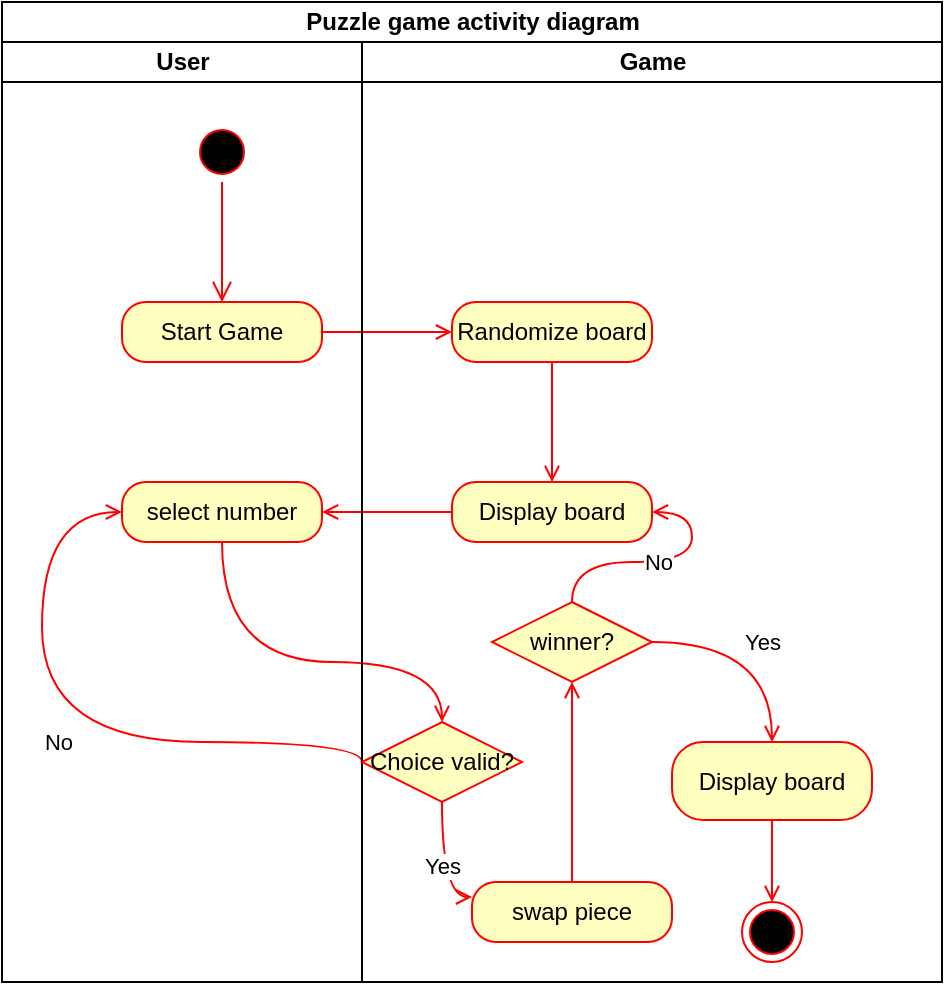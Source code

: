 <mxfile version="13.3.5" type="device"><diagram id="sHXGI8QK9SufHmruj2bl" name="Page-1"><mxGraphModel dx="1262" dy="590" grid="1" gridSize="10" guides="1" tooltips="1" connect="1" arrows="1" fold="1" page="1" pageScale="1" pageWidth="850" pageHeight="1100" math="0" shadow="0"><root><mxCell id="0"/><mxCell id="1" parent="0"/><mxCell id="rMapV8x9OYI2jAFHUiF3-1" value="Puzzle game activity diagram" style="swimlane;html=1;childLayout=stackLayout;resizeParent=1;resizeParentMax=0;startSize=20;" parent="1" vertex="1"><mxGeometry x="210" y="30" width="470" height="490" as="geometry"/></mxCell><mxCell id="rMapV8x9OYI2jAFHUiF3-2" value="User" style="swimlane;html=1;startSize=20;" parent="rMapV8x9OYI2jAFHUiF3-1" vertex="1"><mxGeometry y="20" width="180" height="470" as="geometry"/></mxCell><mxCell id="rMapV8x9OYI2jAFHUiF3-6" value="" style="edgeStyle=orthogonalEdgeStyle;html=1;verticalAlign=bottom;endArrow=open;endSize=8;strokeColor=#ff0000;" parent="rMapV8x9OYI2jAFHUiF3-2" source="rMapV8x9OYI2jAFHUiF3-5" edge="1"><mxGeometry relative="1" as="geometry"><mxPoint x="110" y="130" as="targetPoint"/></mxGeometry></mxCell><mxCell id="rMapV8x9OYI2jAFHUiF3-78" value="select number" style="rounded=1;whiteSpace=wrap;html=1;arcSize=40;fontColor=#000000;fillColor=#ffffc0;strokeColor=#ff0000;" parent="rMapV8x9OYI2jAFHUiF3-2" vertex="1"><mxGeometry x="60" y="220" width="100" height="30" as="geometry"/></mxCell><mxCell id="rMapV8x9OYI2jAFHUiF3-7" value="Start Game" style="rounded=1;whiteSpace=wrap;html=1;arcSize=40;fontColor=#000000;fillColor=#ffffc0;strokeColor=#ff0000;" parent="rMapV8x9OYI2jAFHUiF3-2" vertex="1"><mxGeometry x="60" y="130" width="100" height="30" as="geometry"/></mxCell><mxCell id="rMapV8x9OYI2jAFHUiF3-5" value="" style="ellipse;html=1;shape=startState;fillColor=#000000;strokeColor=#ff0000;" parent="rMapV8x9OYI2jAFHUiF3-2" vertex="1"><mxGeometry x="95" y="40" width="30" height="30" as="geometry"/></mxCell><mxCell id="rMapV8x9OYI2jAFHUiF3-77" value="" style="edgeStyle=orthogonalEdgeStyle;rounded=0;orthogonalLoop=1;jettySize=auto;html=1;endArrow=open;endFill=0;strokeColor=#FF0000;" parent="rMapV8x9OYI2jAFHUiF3-1" source="rMapV8x9OYI2jAFHUiF3-7" target="rMapV8x9OYI2jAFHUiF3-76" edge="1"><mxGeometry relative="1" as="geometry"/></mxCell><mxCell id="rMapV8x9OYI2jAFHUiF3-112" style="edgeStyle=orthogonalEdgeStyle;curved=1;rounded=0;orthogonalLoop=1;jettySize=auto;html=1;exitX=0;exitY=0.5;exitDx=0;exitDy=0;endArrow=open;endFill=0;strokeColor=#FF0000;" parent="rMapV8x9OYI2jAFHUiF3-1" source="rMapV8x9OYI2jAFHUiF3-110" target="rMapV8x9OYI2jAFHUiF3-78" edge="1"><mxGeometry relative="1" as="geometry"/></mxCell><mxCell id="rMapV8x9OYI2jAFHUiF3-87" value="No" style="edgeStyle=orthogonalEdgeStyle;curved=1;rounded=0;orthogonalLoop=1;jettySize=auto;html=1;exitX=0;exitY=0.5;exitDx=0;exitDy=0;entryX=0;entryY=0.5;entryDx=0;entryDy=0;endArrow=open;endFill=0;strokeColor=#FF0000;" parent="rMapV8x9OYI2jAFHUiF3-1" source="rMapV8x9OYI2jAFHUiF3-80" target="rMapV8x9OYI2jAFHUiF3-78" edge="1"><mxGeometry relative="1" as="geometry"><Array as="points"><mxPoint x="20" y="370"/><mxPoint x="20" y="255"/></Array></mxGeometry></mxCell><mxCell id="rMapV8x9OYI2jAFHUiF3-81" style="edgeStyle=orthogonalEdgeStyle;rounded=0;orthogonalLoop=1;jettySize=auto;html=1;exitX=0.5;exitY=1;exitDx=0;exitDy=0;entryX=0.5;entryY=0;entryDx=0;entryDy=0;endArrow=open;endFill=0;strokeColor=#FF0000;curved=1;" parent="rMapV8x9OYI2jAFHUiF3-1" source="rMapV8x9OYI2jAFHUiF3-78" target="rMapV8x9OYI2jAFHUiF3-80" edge="1"><mxGeometry relative="1" as="geometry"><Array as="points"><mxPoint x="110" y="330"/><mxPoint x="220" y="330"/></Array></mxGeometry></mxCell><mxCell id="rMapV8x9OYI2jAFHUiF3-3" value="Game" style="swimlane;html=1;startSize=20;" parent="rMapV8x9OYI2jAFHUiF3-1" vertex="1"><mxGeometry x="180" y="20" width="290" height="470" as="geometry"/></mxCell><mxCell id="rMapV8x9OYI2jAFHUiF3-80" value="Choice valid?" style="rhombus;whiteSpace=wrap;html=1;fillColor=#ffffc0;strokeColor=#ff0000;" parent="rMapV8x9OYI2jAFHUiF3-3" vertex="1"><mxGeometry y="340" width="80" height="40" as="geometry"/></mxCell><mxCell id="rMapV8x9OYI2jAFHUiF3-110" value="Display board" style="rounded=1;whiteSpace=wrap;html=1;arcSize=40;fontColor=#000000;fillColor=#ffffc0;strokeColor=#ff0000;" parent="rMapV8x9OYI2jAFHUiF3-3" vertex="1"><mxGeometry x="45" y="220" width="100" height="30" as="geometry"/></mxCell><mxCell id="rMapV8x9OYI2jAFHUiF3-117" style="edgeStyle=orthogonalEdgeStyle;curved=1;rounded=0;orthogonalLoop=1;jettySize=auto;html=1;exitX=0.5;exitY=0;exitDx=0;exitDy=0;entryX=0.5;entryY=1;entryDx=0;entryDy=0;endArrow=open;endFill=0;strokeColor=#FF0000;" parent="rMapV8x9OYI2jAFHUiF3-3" source="rMapV8x9OYI2jAFHUiF3-101" target="rMapV8x9OYI2jAFHUiF3-104" edge="1"><mxGeometry relative="1" as="geometry"/></mxCell><mxCell id="rMapV8x9OYI2jAFHUiF3-113" value="Yes" style="edgeStyle=orthogonalEdgeStyle;curved=1;rounded=0;orthogonalLoop=1;jettySize=auto;html=1;exitX=1;exitY=0.5;exitDx=0;exitDy=0;endArrow=open;endFill=0;strokeColor=#FF0000;" parent="rMapV8x9OYI2jAFHUiF3-3" source="rMapV8x9OYI2jAFHUiF3-104" target="rMapV8x9OYI2jAFHUiF3-109" edge="1"><mxGeometry relative="1" as="geometry"/></mxCell><mxCell id="rMapV8x9OYI2jAFHUiF3-111" style="edgeStyle=orthogonalEdgeStyle;curved=1;rounded=0;orthogonalLoop=1;jettySize=auto;html=1;exitX=0.5;exitY=1;exitDx=0;exitDy=0;entryX=0.5;entryY=0;entryDx=0;entryDy=0;endArrow=open;endFill=0;strokeColor=#FF0000;" parent="rMapV8x9OYI2jAFHUiF3-3" source="rMapV8x9OYI2jAFHUiF3-76" target="rMapV8x9OYI2jAFHUiF3-110" edge="1"><mxGeometry relative="1" as="geometry"/></mxCell><mxCell id="rMapV8x9OYI2jAFHUiF3-76" value="Randomize board" style="rounded=1;whiteSpace=wrap;html=1;arcSize=40;fontColor=#000000;fillColor=#ffffc0;strokeColor=#ff0000;" parent="rMapV8x9OYI2jAFHUiF3-3" vertex="1"><mxGeometry x="45" y="130" width="100" height="30" as="geometry"/></mxCell><mxCell id="rMapV8x9OYI2jAFHUiF3-116" style="edgeStyle=orthogonalEdgeStyle;curved=1;rounded=0;orthogonalLoop=1;jettySize=auto;html=1;exitX=0.5;exitY=1;exitDx=0;exitDy=0;entryX=0.5;entryY=0;entryDx=0;entryDy=0;endArrow=open;endFill=0;strokeColor=#FF0000;" parent="rMapV8x9OYI2jAFHUiF3-3" source="rMapV8x9OYI2jAFHUiF3-109" target="rMapV8x9OYI2jAFHUiF3-64" edge="1"><mxGeometry relative="1" as="geometry"><mxPoint x="205" y="470" as="targetPoint"/></mxGeometry></mxCell><mxCell id="rMapV8x9OYI2jAFHUiF3-104" value="winner?" style="rhombus;whiteSpace=wrap;html=1;fillColor=#ffffc0;strokeColor=#ff0000;" parent="rMapV8x9OYI2jAFHUiF3-3" vertex="1"><mxGeometry x="65" y="280" width="80" height="40" as="geometry"/></mxCell><mxCell id="rMapV8x9OYI2jAFHUiF3-101" value="swap piece" style="rounded=1;whiteSpace=wrap;html=1;arcSize=40;fontColor=#000000;fillColor=#ffffc0;strokeColor=#ff0000;" parent="rMapV8x9OYI2jAFHUiF3-3" vertex="1"><mxGeometry x="55" y="420" width="100" height="30" as="geometry"/></mxCell><mxCell id="rMapV8x9OYI2jAFHUiF3-109" value="Display board" style="rounded=1;whiteSpace=wrap;html=1;arcSize=40;fontColor=#000000;fillColor=#ffffc0;strokeColor=#ff0000;" parent="rMapV8x9OYI2jAFHUiF3-3" vertex="1"><mxGeometry x="155" y="350" width="100" height="39" as="geometry"/></mxCell><mxCell id="rMapV8x9OYI2jAFHUiF3-102" value="Yes" style="edgeStyle=orthogonalEdgeStyle;curved=1;rounded=0;orthogonalLoop=1;jettySize=auto;html=1;exitX=0.5;exitY=1;exitDx=0;exitDy=0;endArrow=open;endFill=0;strokeColor=#FF0000;entryX=0;entryY=0.25;entryDx=0;entryDy=0;" parent="rMapV8x9OYI2jAFHUiF3-3" source="rMapV8x9OYI2jAFHUiF3-80" target="rMapV8x9OYI2jAFHUiF3-101" edge="1"><mxGeometry relative="1" as="geometry"><mxPoint x="120" y="409" as="targetPoint"/><Array as="points"><mxPoint x="40" y="428"/></Array></mxGeometry></mxCell><mxCell id="rMapV8x9OYI2jAFHUiF3-64" value="" style="ellipse;html=1;shape=endState;fillColor=#000000;strokeColor=#ff0000;" parent="rMapV8x9OYI2jAFHUiF3-3" vertex="1"><mxGeometry x="190" y="430" width="30" height="30" as="geometry"/></mxCell><mxCell id="rMapV8x9OYI2jAFHUiF3-105" value="No" style="edgeStyle=orthogonalEdgeStyle;curved=1;rounded=0;orthogonalLoop=1;jettySize=auto;html=1;exitX=0.5;exitY=0;exitDx=0;exitDy=0;entryX=1;entryY=0.5;entryDx=0;entryDy=0;endArrow=open;endFill=0;strokeColor=#FF0000;" parent="rMapV8x9OYI2jAFHUiF3-3" source="rMapV8x9OYI2jAFHUiF3-104" target="rMapV8x9OYI2jAFHUiF3-110" edge="1"><mxGeometry relative="1" as="geometry"><Array as="points"><mxPoint x="105" y="260"/><mxPoint x="165" y="260"/><mxPoint x="165" y="235"/></Array></mxGeometry></mxCell></root></mxGraphModel></diagram></mxfile>